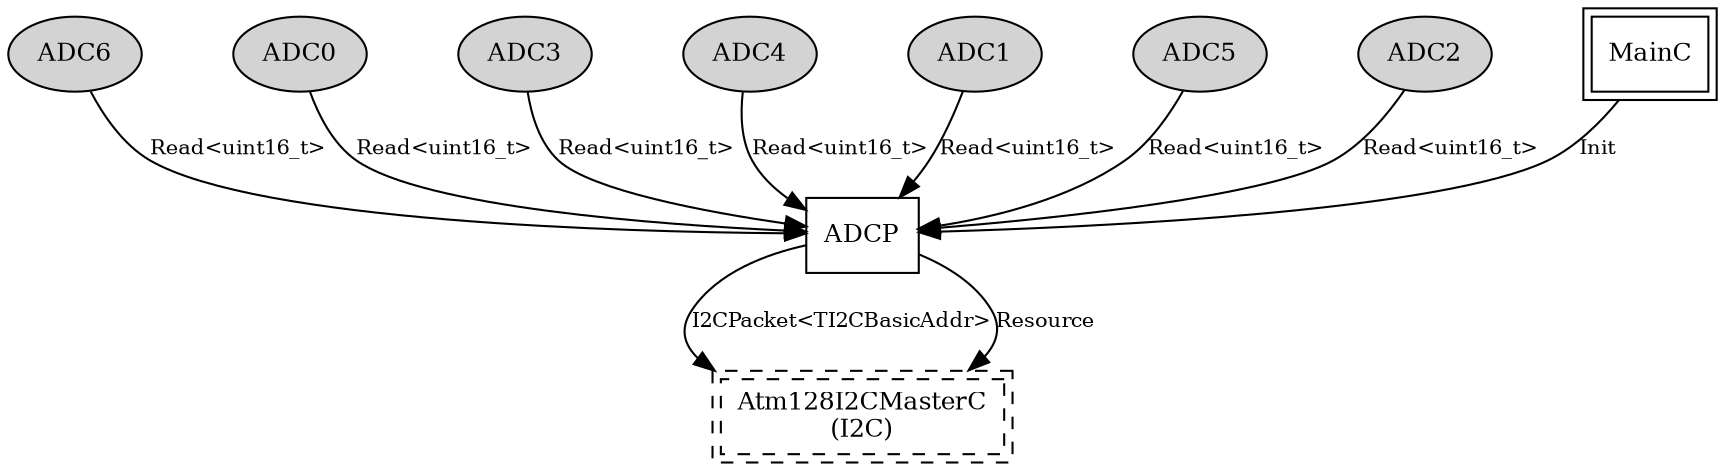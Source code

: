 digraph "...mda300final.ADCC" {
  n0x411a96e0 [shape=ellipse, style=filled, label="ADC6", fontsize=12];
  "ADCP" [fontsize=12, shape=box, URL="../chtml/...mda300final.ADCP.html"];
  n0x411b1950 [shape=ellipse, style=filled, label="ADC0", fontsize=12];
  "ADCP" [fontsize=12, shape=box, URL="../chtml/...mda300final.ADCP.html"];
  n0x411ac060 [shape=ellipse, style=filled, label="ADC3", fontsize=12];
  "ADCP" [fontsize=12, shape=box, URL="../chtml/...mda300final.ADCP.html"];
  n0x411acd20 [shape=ellipse, style=filled, label="ADC4", fontsize=12];
  "ADCP" [fontsize=12, shape=box, URL="../chtml/...mda300final.ADCP.html"];
  n0x411ae6a8 [shape=ellipse, style=filled, label="ADC1", fontsize=12];
  "ADCP" [fontsize=12, shape=box, URL="../chtml/...mda300final.ADCP.html"];
  n0x411aaa08 [shape=ellipse, style=filled, label="ADC5", fontsize=12];
  "ADCP" [fontsize=12, shape=box, URL="../chtml/...mda300final.ADCP.html"];
  n0x411ad378 [shape=ellipse, style=filled, label="ADC2", fontsize=12];
  "ADCP" [fontsize=12, shape=box, URL="../chtml/...mda300final.ADCP.html"];
  "MainC" [fontsize=12, shape=box,peripheries=2, URL="../chtml/tos.system.MainC.html"];
  "ADCP" [fontsize=12, shape=box, URL="../chtml/...mda300final.ADCP.html"];
  "ADCP" [fontsize=12, shape=box, URL="../chtml/...mda300final.ADCP.html"];
  "ADCC.I2C" [fontsize=12, shape=box,peripheries=2, style=dashed, label="Atm128I2CMasterC\n(I2C)", URL="../chtml/tos.chips.atm128.i2c.Atm128I2CMasterC.html"];
  "ADCP" [fontsize=12, shape=box, URL="../chtml/...mda300final.ADCP.html"];
  "ADCC.I2C" [fontsize=12, shape=box,peripheries=2, style=dashed, label="Atm128I2CMasterC\n(I2C)", URL="../chtml/tos.chips.atm128.i2c.Atm128I2CMasterC.html"];
  "n0x411a96e0" -> "ADCP" [label="Read<uint16_t>", URL="../ihtml/tos.interfaces.Read.html", fontsize=10];
  "n0x411b1950" -> "ADCP" [label="Read<uint16_t>", URL="../ihtml/tos.interfaces.Read.html", fontsize=10];
  "n0x411ac060" -> "ADCP" [label="Read<uint16_t>", URL="../ihtml/tos.interfaces.Read.html", fontsize=10];
  "n0x411acd20" -> "ADCP" [label="Read<uint16_t>", URL="../ihtml/tos.interfaces.Read.html", fontsize=10];
  "n0x411ae6a8" -> "ADCP" [label="Read<uint16_t>", URL="../ihtml/tos.interfaces.Read.html", fontsize=10];
  "n0x411aaa08" -> "ADCP" [label="Read<uint16_t>", URL="../ihtml/tos.interfaces.Read.html", fontsize=10];
  "n0x411ad378" -> "ADCP" [label="Read<uint16_t>", URL="../ihtml/tos.interfaces.Read.html", fontsize=10];
  "MainC" -> "ADCP" [label="Init", URL="../ihtml/tos.interfaces.Init.html", fontsize=10];
  "ADCP" -> "ADCC.I2C" [label="I2CPacket<TI2CBasicAddr>", URL="../ihtml/tos.interfaces.I2CPacket.html", fontsize=10];
  "ADCP" -> "ADCC.I2C" [label="Resource", URL="../ihtml/tos.interfaces.Resource.html", fontsize=10];
}

